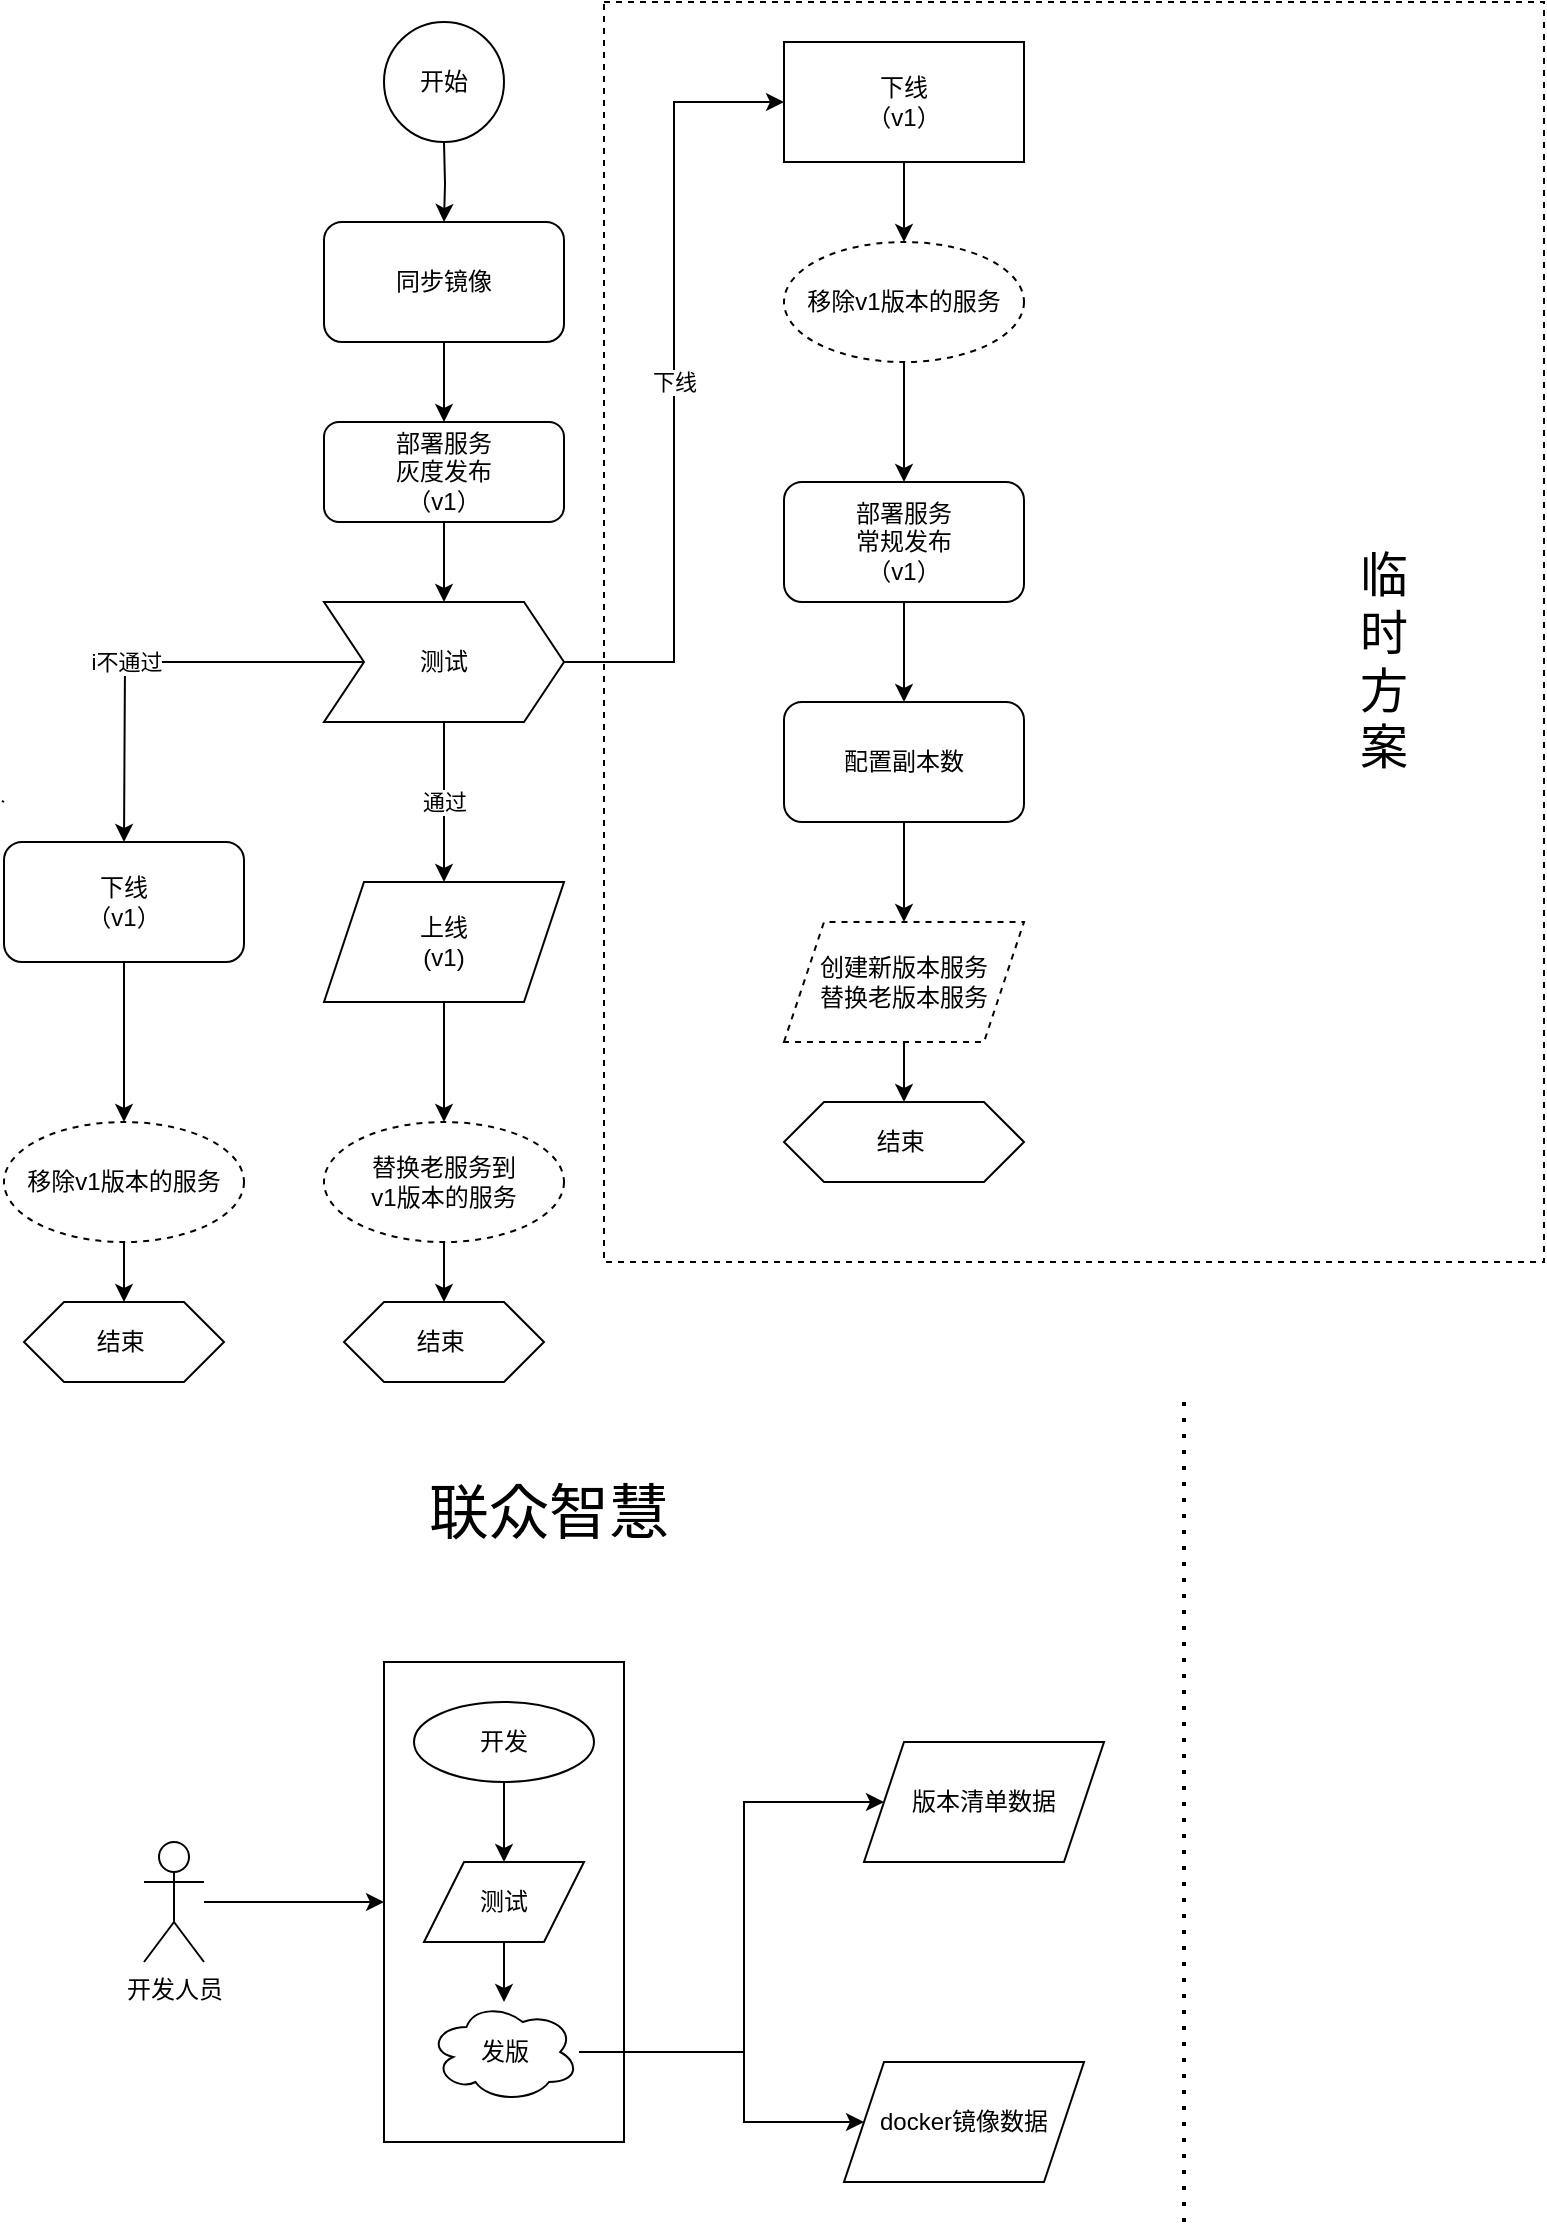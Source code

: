 <mxfile version="20.2.3" type="github">
  <diagram id="aKOXHxGFXrtELs7mGaee" name="第 1 页">
    <mxGraphModel dx="1038" dy="571" grid="1" gridSize="10" guides="1" tooltips="1" connect="1" arrows="1" fold="1" page="1" pageScale="1" pageWidth="827" pageHeight="1169" math="0" shadow="0">
      <root>
        <mxCell id="0" />
        <mxCell id="1" parent="0" />
        <mxCell id="uRnvMdXlU50FcUm2w8r_-44" value="" style="verticalLabelPosition=bottom;verticalAlign=top;html=1;shape=mxgraph.basic.rect;fillColor2=none;strokeWidth=1;size=20;indent=5;strokeColor=default;dashed=1;" parent="1" vertex="1">
          <mxGeometry x="310" y="20" width="470" height="630" as="geometry" />
        </mxCell>
        <mxCell id="uRnvMdXlU50FcUm2w8r_-13" value="" style="endArrow=none;html=1;rounded=0;" parent="1" edge="1">
          <mxGeometry width="50" height="50" relative="1" as="geometry">
            <mxPoint x="10" y="420" as="sourcePoint" />
            <mxPoint x="9" y="419.406" as="targetPoint" />
          </mxGeometry>
        </mxCell>
        <mxCell id="uRnvMdXlU50FcUm2w8r_-24" style="edgeStyle=orthogonalEdgeStyle;rounded=0;orthogonalLoop=1;jettySize=auto;html=1;" parent="1" target="uRnvMdXlU50FcUm2w8r_-23" edge="1">
          <mxGeometry relative="1" as="geometry">
            <mxPoint x="230" y="90" as="sourcePoint" />
          </mxGeometry>
        </mxCell>
        <mxCell id="uRnvMdXlU50FcUm2w8r_-22" value="开始" style="ellipse;whiteSpace=wrap;html=1;aspect=fixed;" parent="1" vertex="1">
          <mxGeometry x="200" y="30" width="60" height="60" as="geometry" />
        </mxCell>
        <mxCell id="uRnvMdXlU50FcUm2w8r_-26" style="edgeStyle=orthogonalEdgeStyle;rounded=0;orthogonalLoop=1;jettySize=auto;html=1;" parent="1" source="uRnvMdXlU50FcUm2w8r_-23" target="uRnvMdXlU50FcUm2w8r_-25" edge="1">
          <mxGeometry relative="1" as="geometry" />
        </mxCell>
        <mxCell id="uRnvMdXlU50FcUm2w8r_-23" value="同步镜像" style="rounded=1;whiteSpace=wrap;html=1;" parent="1" vertex="1">
          <mxGeometry x="170" y="130" width="120" height="60" as="geometry" />
        </mxCell>
        <mxCell id="uRnvMdXlU50FcUm2w8r_-35" style="edgeStyle=orthogonalEdgeStyle;rounded=0;orthogonalLoop=1;jettySize=auto;html=1;" parent="1" source="uRnvMdXlU50FcUm2w8r_-25" target="uRnvMdXlU50FcUm2w8r_-34" edge="1">
          <mxGeometry relative="1" as="geometry" />
        </mxCell>
        <mxCell id="uRnvMdXlU50FcUm2w8r_-25" value="部署服务&lt;br&gt;灰度发布&lt;br&gt;（v1）" style="rounded=1;whiteSpace=wrap;html=1;" parent="1" vertex="1">
          <mxGeometry x="170" y="230" width="120" height="50" as="geometry" />
        </mxCell>
        <mxCell id="uRnvMdXlU50FcUm2w8r_-41" value="通过" style="edgeStyle=orthogonalEdgeStyle;rounded=0;orthogonalLoop=1;jettySize=auto;html=1;" parent="1" source="uRnvMdXlU50FcUm2w8r_-34" target="uRnvMdXlU50FcUm2w8r_-40" edge="1">
          <mxGeometry relative="1" as="geometry" />
        </mxCell>
        <mxCell id="uRnvMdXlU50FcUm2w8r_-43" value="i不通过" style="edgeStyle=orthogonalEdgeStyle;rounded=0;orthogonalLoop=1;jettySize=auto;html=1;" parent="1" source="uRnvMdXlU50FcUm2w8r_-34" edge="1">
          <mxGeometry x="0.143" relative="1" as="geometry">
            <mxPoint x="70" y="440" as="targetPoint" />
            <mxPoint as="offset" />
          </mxGeometry>
        </mxCell>
        <mxCell id="uRnvMdXlU50FcUm2w8r_-46" value="下线" style="edgeStyle=orthogonalEdgeStyle;rounded=0;orthogonalLoop=1;jettySize=auto;html=1;entryX=0;entryY=0.5;entryDx=0;entryDy=0;" parent="1" source="uRnvMdXlU50FcUm2w8r_-34" target="uRnvMdXlU50FcUm2w8r_-45" edge="1">
          <mxGeometry relative="1" as="geometry" />
        </mxCell>
        <mxCell id="uRnvMdXlU50FcUm2w8r_-34" value="测试" style="shape=step;perimeter=stepPerimeter;whiteSpace=wrap;html=1;fixedSize=1;" parent="1" vertex="1">
          <mxGeometry x="170" y="320" width="120" height="60" as="geometry" />
        </mxCell>
        <mxCell id="uRnvMdXlU50FcUm2w8r_-69" style="edgeStyle=orthogonalEdgeStyle;rounded=0;orthogonalLoop=1;jettySize=auto;html=1;" parent="1" source="uRnvMdXlU50FcUm2w8r_-40" target="uRnvMdXlU50FcUm2w8r_-68" edge="1">
          <mxGeometry relative="1" as="geometry" />
        </mxCell>
        <mxCell id="uRnvMdXlU50FcUm2w8r_-40" value="上线&lt;br&gt;(v1)" style="shape=parallelogram;perimeter=parallelogramPerimeter;whiteSpace=wrap;html=1;fixedSize=1;" parent="1" vertex="1">
          <mxGeometry x="170" y="460" width="120" height="60" as="geometry" />
        </mxCell>
        <mxCell id="uRnvMdXlU50FcUm2w8r_-58" value="" style="edgeStyle=orthogonalEdgeStyle;rounded=0;orthogonalLoop=1;jettySize=auto;html=1;" parent="1" source="uRnvMdXlU50FcUm2w8r_-42" target="uRnvMdXlU50FcUm2w8r_-57" edge="1">
          <mxGeometry relative="1" as="geometry" />
        </mxCell>
        <mxCell id="uRnvMdXlU50FcUm2w8r_-42" value="下线&lt;br&gt;（v1）" style="rounded=1;whiteSpace=wrap;html=1;" parent="1" vertex="1">
          <mxGeometry x="10" y="440" width="120" height="60" as="geometry" />
        </mxCell>
        <mxCell id="uRnvMdXlU50FcUm2w8r_-66" style="edgeStyle=orthogonalEdgeStyle;rounded=0;orthogonalLoop=1;jettySize=auto;html=1;" parent="1" source="uRnvMdXlU50FcUm2w8r_-45" target="uRnvMdXlU50FcUm2w8r_-64" edge="1">
          <mxGeometry relative="1" as="geometry" />
        </mxCell>
        <mxCell id="uRnvMdXlU50FcUm2w8r_-45" value="下线&lt;br&gt;（v1）" style="rounded=0;whiteSpace=wrap;html=1;strokeColor=default;" parent="1" vertex="1">
          <mxGeometry x="400" y="40" width="120" height="60" as="geometry" />
        </mxCell>
        <mxCell id="uRnvMdXlU50FcUm2w8r_-52" value="" style="edgeStyle=orthogonalEdgeStyle;rounded=0;orthogonalLoop=1;jettySize=auto;html=1;" parent="1" source="uRnvMdXlU50FcUm2w8r_-49" target="uRnvMdXlU50FcUm2w8r_-51" edge="1">
          <mxGeometry relative="1" as="geometry" />
        </mxCell>
        <mxCell id="uRnvMdXlU50FcUm2w8r_-49" value="部署服务&lt;br&gt;常规发布&lt;br&gt;（v1）" style="rounded=1;whiteSpace=wrap;html=1;strokeColor=default;" parent="1" vertex="1">
          <mxGeometry x="400" y="260" width="120" height="60" as="geometry" />
        </mxCell>
        <mxCell id="uRnvMdXlU50FcUm2w8r_-54" style="edgeStyle=orthogonalEdgeStyle;rounded=0;orthogonalLoop=1;jettySize=auto;html=1;entryX=0.5;entryY=0;entryDx=0;entryDy=0;" parent="1" source="uRnvMdXlU50FcUm2w8r_-51" target="uRnvMdXlU50FcUm2w8r_-53" edge="1">
          <mxGeometry relative="1" as="geometry" />
        </mxCell>
        <mxCell id="uRnvMdXlU50FcUm2w8r_-51" value="配置副本数" style="whiteSpace=wrap;html=1;rounded=1;" parent="1" vertex="1">
          <mxGeometry x="400" y="370" width="120" height="60" as="geometry" />
        </mxCell>
        <mxCell id="uRnvMdXlU50FcUm2w8r_-56" value="" style="edgeStyle=orthogonalEdgeStyle;rounded=0;orthogonalLoop=1;jettySize=auto;html=1;" parent="1" source="uRnvMdXlU50FcUm2w8r_-53" edge="1">
          <mxGeometry relative="1" as="geometry">
            <mxPoint x="460" y="570" as="targetPoint" />
          </mxGeometry>
        </mxCell>
        <mxCell id="uRnvMdXlU50FcUm2w8r_-53" value="创建新版本服务&lt;br&gt;替换老版本服务" style="shape=parallelogram;perimeter=parallelogramPerimeter;whiteSpace=wrap;html=1;fixedSize=1;strokeColor=default;dashed=1;" parent="1" vertex="1">
          <mxGeometry x="400" y="480" width="120" height="60" as="geometry" />
        </mxCell>
        <mxCell id="uRnvMdXlU50FcUm2w8r_-62" style="edgeStyle=orthogonalEdgeStyle;rounded=0;orthogonalLoop=1;jettySize=auto;html=1;" parent="1" source="uRnvMdXlU50FcUm2w8r_-57" edge="1">
          <mxGeometry relative="1" as="geometry">
            <mxPoint x="70" y="670" as="targetPoint" />
          </mxGeometry>
        </mxCell>
        <mxCell id="uRnvMdXlU50FcUm2w8r_-57" value="移除v1版本的服务" style="ellipse;whiteSpace=wrap;html=1;rounded=1;dashed=1;" parent="1" vertex="1">
          <mxGeometry x="10" y="580" width="120" height="60" as="geometry" />
        </mxCell>
        <mxCell id="uRnvMdXlU50FcUm2w8r_-61" value="结束&amp;nbsp;" style="shape=hexagon;perimeter=hexagonPerimeter2;whiteSpace=wrap;html=1;fixedSize=1;strokeColor=default;" parent="1" vertex="1">
          <mxGeometry x="20" y="670" width="100" height="40" as="geometry" />
        </mxCell>
        <mxCell id="uRnvMdXlU50FcUm2w8r_-67" style="edgeStyle=orthogonalEdgeStyle;rounded=0;orthogonalLoop=1;jettySize=auto;html=1;" parent="1" source="uRnvMdXlU50FcUm2w8r_-64" target="uRnvMdXlU50FcUm2w8r_-49" edge="1">
          <mxGeometry relative="1" as="geometry" />
        </mxCell>
        <mxCell id="uRnvMdXlU50FcUm2w8r_-64" value="移除v1版本的服务" style="ellipse;whiteSpace=wrap;html=1;rounded=1;dashed=1;" parent="1" vertex="1">
          <mxGeometry x="400" y="140" width="120" height="60" as="geometry" />
        </mxCell>
        <mxCell id="uRnvMdXlU50FcUm2w8r_-71" value="" style="edgeStyle=orthogonalEdgeStyle;rounded=0;orthogonalLoop=1;jettySize=auto;html=1;" parent="1" source="uRnvMdXlU50FcUm2w8r_-68" target="uRnvMdXlU50FcUm2w8r_-70" edge="1">
          <mxGeometry relative="1" as="geometry" />
        </mxCell>
        <mxCell id="uRnvMdXlU50FcUm2w8r_-68" value="替换老服务到&lt;br&gt;v1版本的服务" style="ellipse;whiteSpace=wrap;html=1;rounded=1;dashed=1;" parent="1" vertex="1">
          <mxGeometry x="170" y="580" width="120" height="60" as="geometry" />
        </mxCell>
        <mxCell id="uRnvMdXlU50FcUm2w8r_-70" value="结束&amp;nbsp;" style="shape=hexagon;perimeter=hexagonPerimeter2;whiteSpace=wrap;html=1;fixedSize=1;strokeColor=default;" parent="1" vertex="1">
          <mxGeometry x="180" y="670" width="100" height="40" as="geometry" />
        </mxCell>
        <mxCell id="uRnvMdXlU50FcUm2w8r_-72" value="结束&amp;nbsp;" style="shape=hexagon;perimeter=hexagonPerimeter2;whiteSpace=wrap;html=1;fixedSize=1;strokeColor=default;" parent="1" vertex="1">
          <mxGeometry x="400" y="570" width="120" height="40" as="geometry" />
        </mxCell>
        <mxCell id="uRnvMdXlU50FcUm2w8r_-73" value="临&lt;br style=&quot;font-size: 24px;&quot;&gt;时&lt;br style=&quot;font-size: 24px;&quot;&gt;方&lt;br style=&quot;font-size: 24px;&quot;&gt;案" style="text;html=1;strokeColor=none;fillColor=none;align=center;verticalAlign=middle;whiteSpace=wrap;rounded=0;fontSize=24;" parent="1" vertex="1">
          <mxGeometry x="670" y="110" width="60" height="480" as="geometry" />
        </mxCell>
        <mxCell id="TaMHbcw07CwSiACDO4ns-1" value="" style="rounded=0;whiteSpace=wrap;html=1;" vertex="1" parent="1">
          <mxGeometry x="200" y="850" width="120" height="240" as="geometry" />
        </mxCell>
        <mxCell id="TaMHbcw07CwSiACDO4ns-6" style="edgeStyle=orthogonalEdgeStyle;rounded=0;orthogonalLoop=1;jettySize=auto;html=1;" edge="1" parent="1" source="TaMHbcw07CwSiACDO4ns-2" target="TaMHbcw07CwSiACDO4ns-1">
          <mxGeometry relative="1" as="geometry" />
        </mxCell>
        <mxCell id="TaMHbcw07CwSiACDO4ns-2" value="开发人员" style="shape=umlActor;verticalLabelPosition=bottom;verticalAlign=top;html=1;outlineConnect=0;" vertex="1" parent="1">
          <mxGeometry x="80" y="940" width="30" height="60" as="geometry" />
        </mxCell>
        <mxCell id="TaMHbcw07CwSiACDO4ns-9" value="" style="edgeStyle=orthogonalEdgeStyle;rounded=0;orthogonalLoop=1;jettySize=auto;html=1;" edge="1" parent="1" source="TaMHbcw07CwSiACDO4ns-7" target="TaMHbcw07CwSiACDO4ns-8">
          <mxGeometry relative="1" as="geometry" />
        </mxCell>
        <mxCell id="TaMHbcw07CwSiACDO4ns-7" value="开发" style="ellipse;whiteSpace=wrap;html=1;" vertex="1" parent="1">
          <mxGeometry x="215" y="870" width="90" height="40" as="geometry" />
        </mxCell>
        <mxCell id="TaMHbcw07CwSiACDO4ns-11" value="" style="edgeStyle=orthogonalEdgeStyle;rounded=0;orthogonalLoop=1;jettySize=auto;html=1;" edge="1" parent="1" source="TaMHbcw07CwSiACDO4ns-8" target="TaMHbcw07CwSiACDO4ns-10">
          <mxGeometry relative="1" as="geometry" />
        </mxCell>
        <mxCell id="TaMHbcw07CwSiACDO4ns-8" value="测试" style="shape=parallelogram;perimeter=parallelogramPerimeter;whiteSpace=wrap;html=1;fixedSize=1;" vertex="1" parent="1">
          <mxGeometry x="220" y="950" width="80" height="40" as="geometry" />
        </mxCell>
        <mxCell id="TaMHbcw07CwSiACDO4ns-14" style="edgeStyle=orthogonalEdgeStyle;rounded=0;orthogonalLoop=1;jettySize=auto;html=1;entryX=0;entryY=0.5;entryDx=0;entryDy=0;" edge="1" parent="1" source="TaMHbcw07CwSiACDO4ns-10" target="TaMHbcw07CwSiACDO4ns-12">
          <mxGeometry relative="1" as="geometry">
            <Array as="points">
              <mxPoint x="380" y="1045" />
              <mxPoint x="380" y="920" />
            </Array>
          </mxGeometry>
        </mxCell>
        <mxCell id="TaMHbcw07CwSiACDO4ns-15" style="edgeStyle=orthogonalEdgeStyle;rounded=0;orthogonalLoop=1;jettySize=auto;html=1;entryX=0;entryY=0.5;entryDx=0;entryDy=0;" edge="1" parent="1" source="TaMHbcw07CwSiACDO4ns-10" target="TaMHbcw07CwSiACDO4ns-13">
          <mxGeometry relative="1" as="geometry">
            <Array as="points">
              <mxPoint x="380" y="1045" />
              <mxPoint x="380" y="1080" />
            </Array>
          </mxGeometry>
        </mxCell>
        <mxCell id="TaMHbcw07CwSiACDO4ns-10" value="发版" style="ellipse;shape=cloud;whiteSpace=wrap;html=1;" vertex="1" parent="1">
          <mxGeometry x="222.5" y="1020" width="75" height="50" as="geometry" />
        </mxCell>
        <mxCell id="TaMHbcw07CwSiACDO4ns-12" value="版本清单数据" style="shape=parallelogram;perimeter=parallelogramPerimeter;whiteSpace=wrap;html=1;fixedSize=1;" vertex="1" parent="1">
          <mxGeometry x="440" y="890" width="120" height="60" as="geometry" />
        </mxCell>
        <mxCell id="TaMHbcw07CwSiACDO4ns-13" value="docker镜像数据" style="shape=parallelogram;perimeter=parallelogramPerimeter;whiteSpace=wrap;html=1;fixedSize=1;" vertex="1" parent="1">
          <mxGeometry x="430" y="1050" width="120" height="60" as="geometry" />
        </mxCell>
        <mxCell id="TaMHbcw07CwSiACDO4ns-17" value="" style="endArrow=none;dashed=1;html=1;dashPattern=1 3;strokeWidth=2;rounded=0;" edge="1" parent="1">
          <mxGeometry width="50" height="50" relative="1" as="geometry">
            <mxPoint x="600" y="1130" as="sourcePoint" />
            <mxPoint x="600" y="720" as="targetPoint" />
          </mxGeometry>
        </mxCell>
        <mxCell id="TaMHbcw07CwSiACDO4ns-18" value="联众智慧" style="text;html=1;strokeColor=none;fillColor=none;align=center;verticalAlign=middle;whiteSpace=wrap;rounded=0;fontSize=30;" vertex="1" parent="1">
          <mxGeometry x="170" y="760" width="225" height="30" as="geometry" />
        </mxCell>
      </root>
    </mxGraphModel>
  </diagram>
</mxfile>
